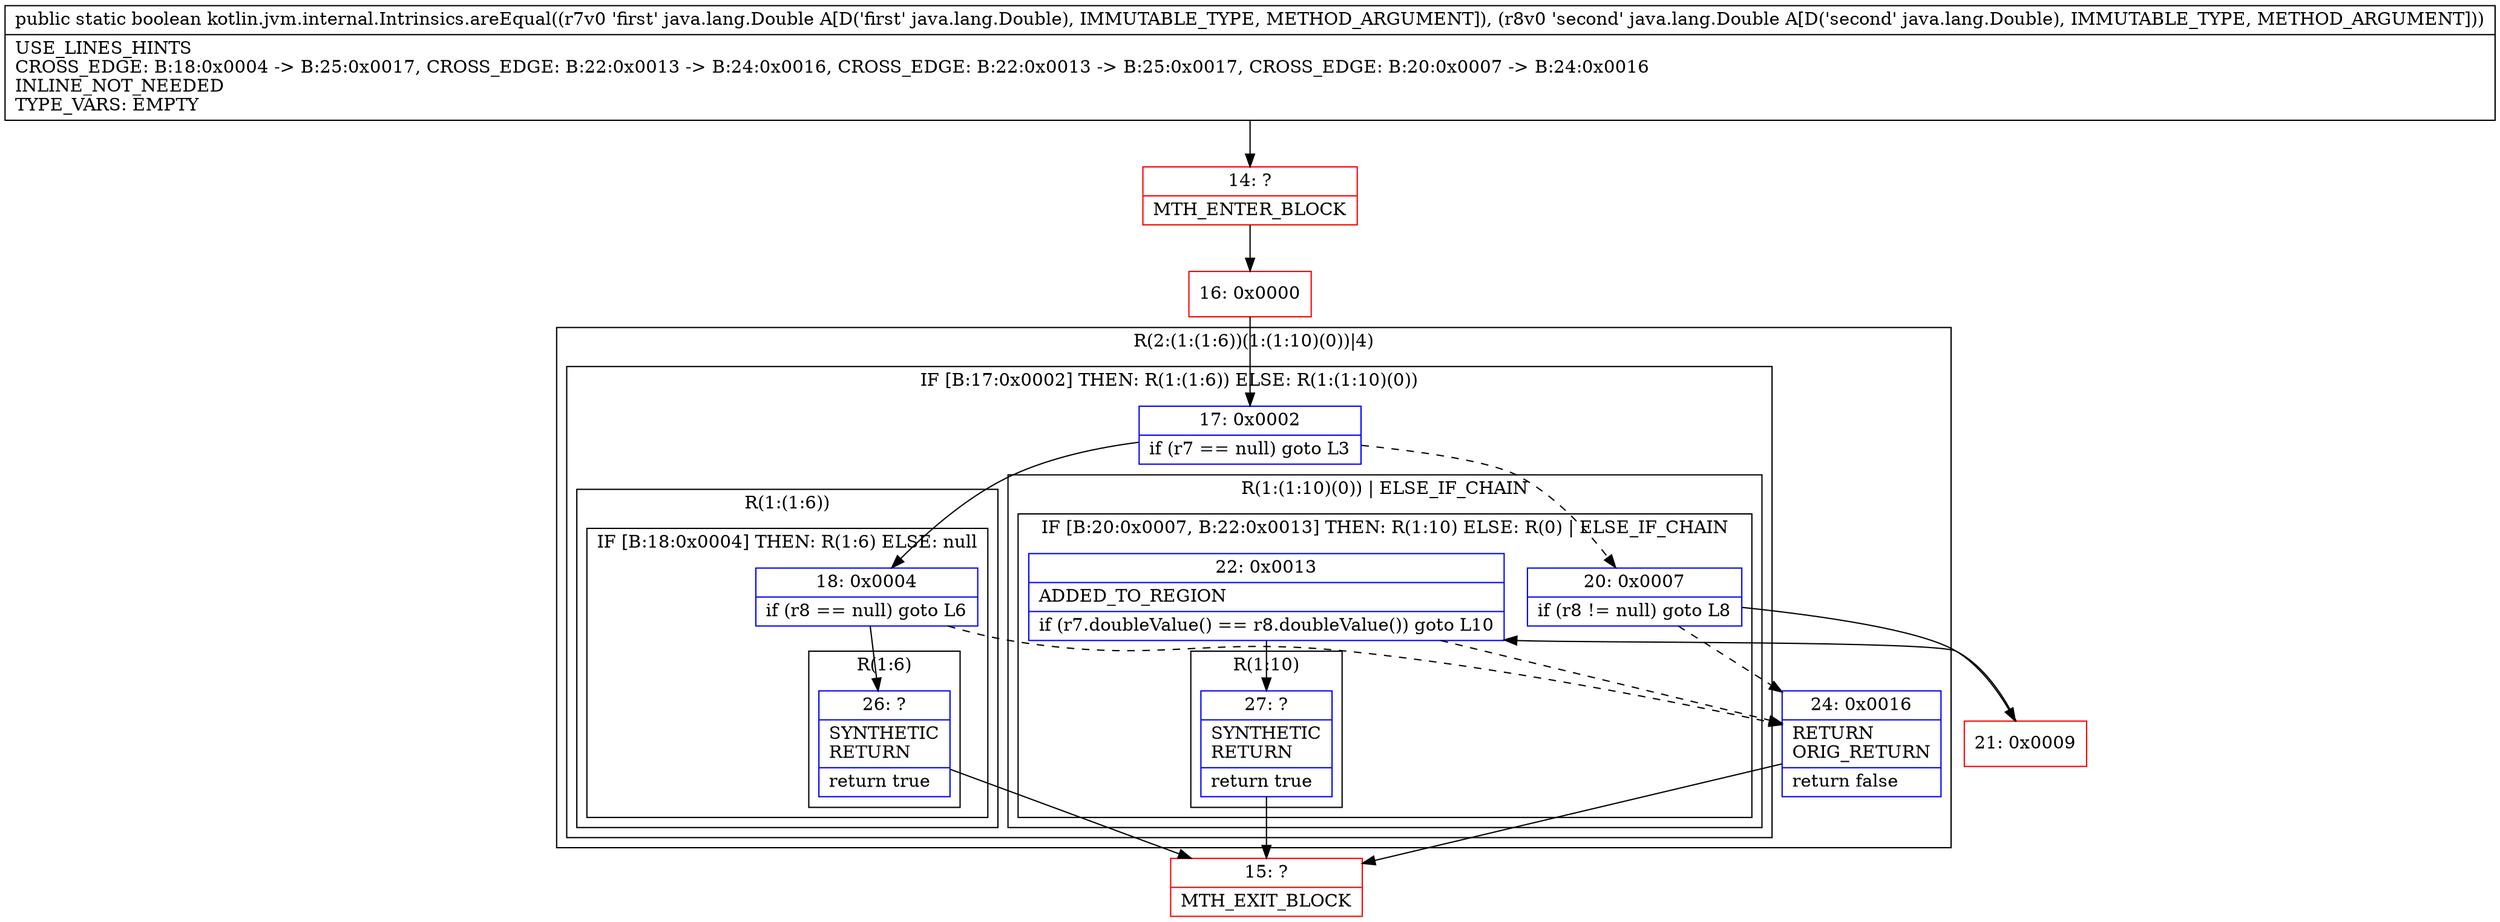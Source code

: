 digraph "CFG forkotlin.jvm.internal.Intrinsics.areEqual(Ljava\/lang\/Double;Ljava\/lang\/Double;)Z" {
subgraph cluster_Region_1937489274 {
label = "R(2:(1:(1:6))(1:(1:10)(0))|4)";
node [shape=record,color=blue];
subgraph cluster_IfRegion_363740492 {
label = "IF [B:17:0x0002] THEN: R(1:(1:6)) ELSE: R(1:(1:10)(0))";
node [shape=record,color=blue];
Node_17 [shape=record,label="{17\:\ 0x0002|if (r7 == null) goto L3\l}"];
subgraph cluster_Region_1842543895 {
label = "R(1:(1:6))";
node [shape=record,color=blue];
subgraph cluster_IfRegion_1590224759 {
label = "IF [B:18:0x0004] THEN: R(1:6) ELSE: null";
node [shape=record,color=blue];
Node_18 [shape=record,label="{18\:\ 0x0004|if (r8 == null) goto L6\l}"];
subgraph cluster_Region_1886781881 {
label = "R(1:6)";
node [shape=record,color=blue];
Node_26 [shape=record,label="{26\:\ ?|SYNTHETIC\lRETURN\l|return true\l}"];
}
}
}
subgraph cluster_Region_349570726 {
label = "R(1:(1:10)(0)) | ELSE_IF_CHAIN\l";
node [shape=record,color=blue];
subgraph cluster_IfRegion_1846967150 {
label = "IF [B:20:0x0007, B:22:0x0013] THEN: R(1:10) ELSE: R(0) | ELSE_IF_CHAIN\l";
node [shape=record,color=blue];
Node_20 [shape=record,label="{20\:\ 0x0007|if (r8 != null) goto L8\l}"];
Node_22 [shape=record,label="{22\:\ 0x0013|ADDED_TO_REGION\l|if (r7.doubleValue() == r8.doubleValue()) goto L10\l}"];
subgraph cluster_Region_2004667012 {
label = "R(1:10)";
node [shape=record,color=blue];
Node_27 [shape=record,label="{27\:\ ?|SYNTHETIC\lRETURN\l|return true\l}"];
}
subgraph cluster_Region_927430171 {
label = "R(0)";
node [shape=record,color=blue];
}
}
}
}
Node_24 [shape=record,label="{24\:\ 0x0016|RETURN\lORIG_RETURN\l|return false\l}"];
}
Node_14 [shape=record,color=red,label="{14\:\ ?|MTH_ENTER_BLOCK\l}"];
Node_16 [shape=record,color=red,label="{16\:\ 0x0000}"];
Node_15 [shape=record,color=red,label="{15\:\ ?|MTH_EXIT_BLOCK\l}"];
Node_21 [shape=record,color=red,label="{21\:\ 0x0009}"];
MethodNode[shape=record,label="{public static boolean kotlin.jvm.internal.Intrinsics.areEqual((r7v0 'first' java.lang.Double A[D('first' java.lang.Double), IMMUTABLE_TYPE, METHOD_ARGUMENT]), (r8v0 'second' java.lang.Double A[D('second' java.lang.Double), IMMUTABLE_TYPE, METHOD_ARGUMENT]))  | USE_LINES_HINTS\lCROSS_EDGE: B:18:0x0004 \-\> B:25:0x0017, CROSS_EDGE: B:22:0x0013 \-\> B:24:0x0016, CROSS_EDGE: B:22:0x0013 \-\> B:25:0x0017, CROSS_EDGE: B:20:0x0007 \-\> B:24:0x0016\lINLINE_NOT_NEEDED\lTYPE_VARS: EMPTY\l}"];
MethodNode -> Node_14;Node_17 -> Node_18;
Node_17 -> Node_20[style=dashed];
Node_18 -> Node_24[style=dashed];
Node_18 -> Node_26;
Node_26 -> Node_15;
Node_20 -> Node_21;
Node_20 -> Node_24[style=dashed];
Node_22 -> Node_24[style=dashed];
Node_22 -> Node_27;
Node_27 -> Node_15;
Node_24 -> Node_15;
Node_14 -> Node_16;
Node_16 -> Node_17;
Node_21 -> Node_22;
}

